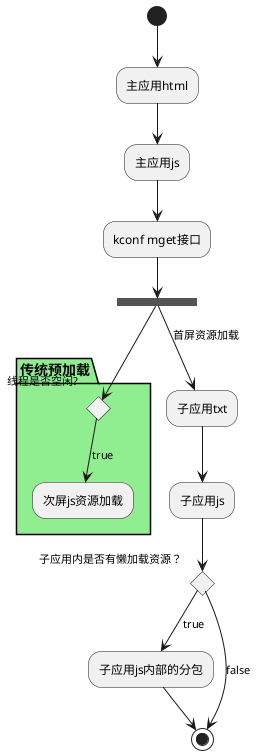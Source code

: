 @startuml 微前端加载时序

(*) --> "主应用html"
--> "主应用js"
--> "kconf mget接口"
--> ===B1===

partition 传统预加载 #LightGreen {
  ===B1=== --> if "线程是否空闲?" then
  -->[true] "次屏js资源加载"
}

===B1=== --> [首屏资源加载] "子应用txt"
--> "子应用js"
if "子应用内是否有懒加载资源？" then
-->[true] "子应用js内部的分包"
--> (*)
else
-->[false] (*)

@enduml